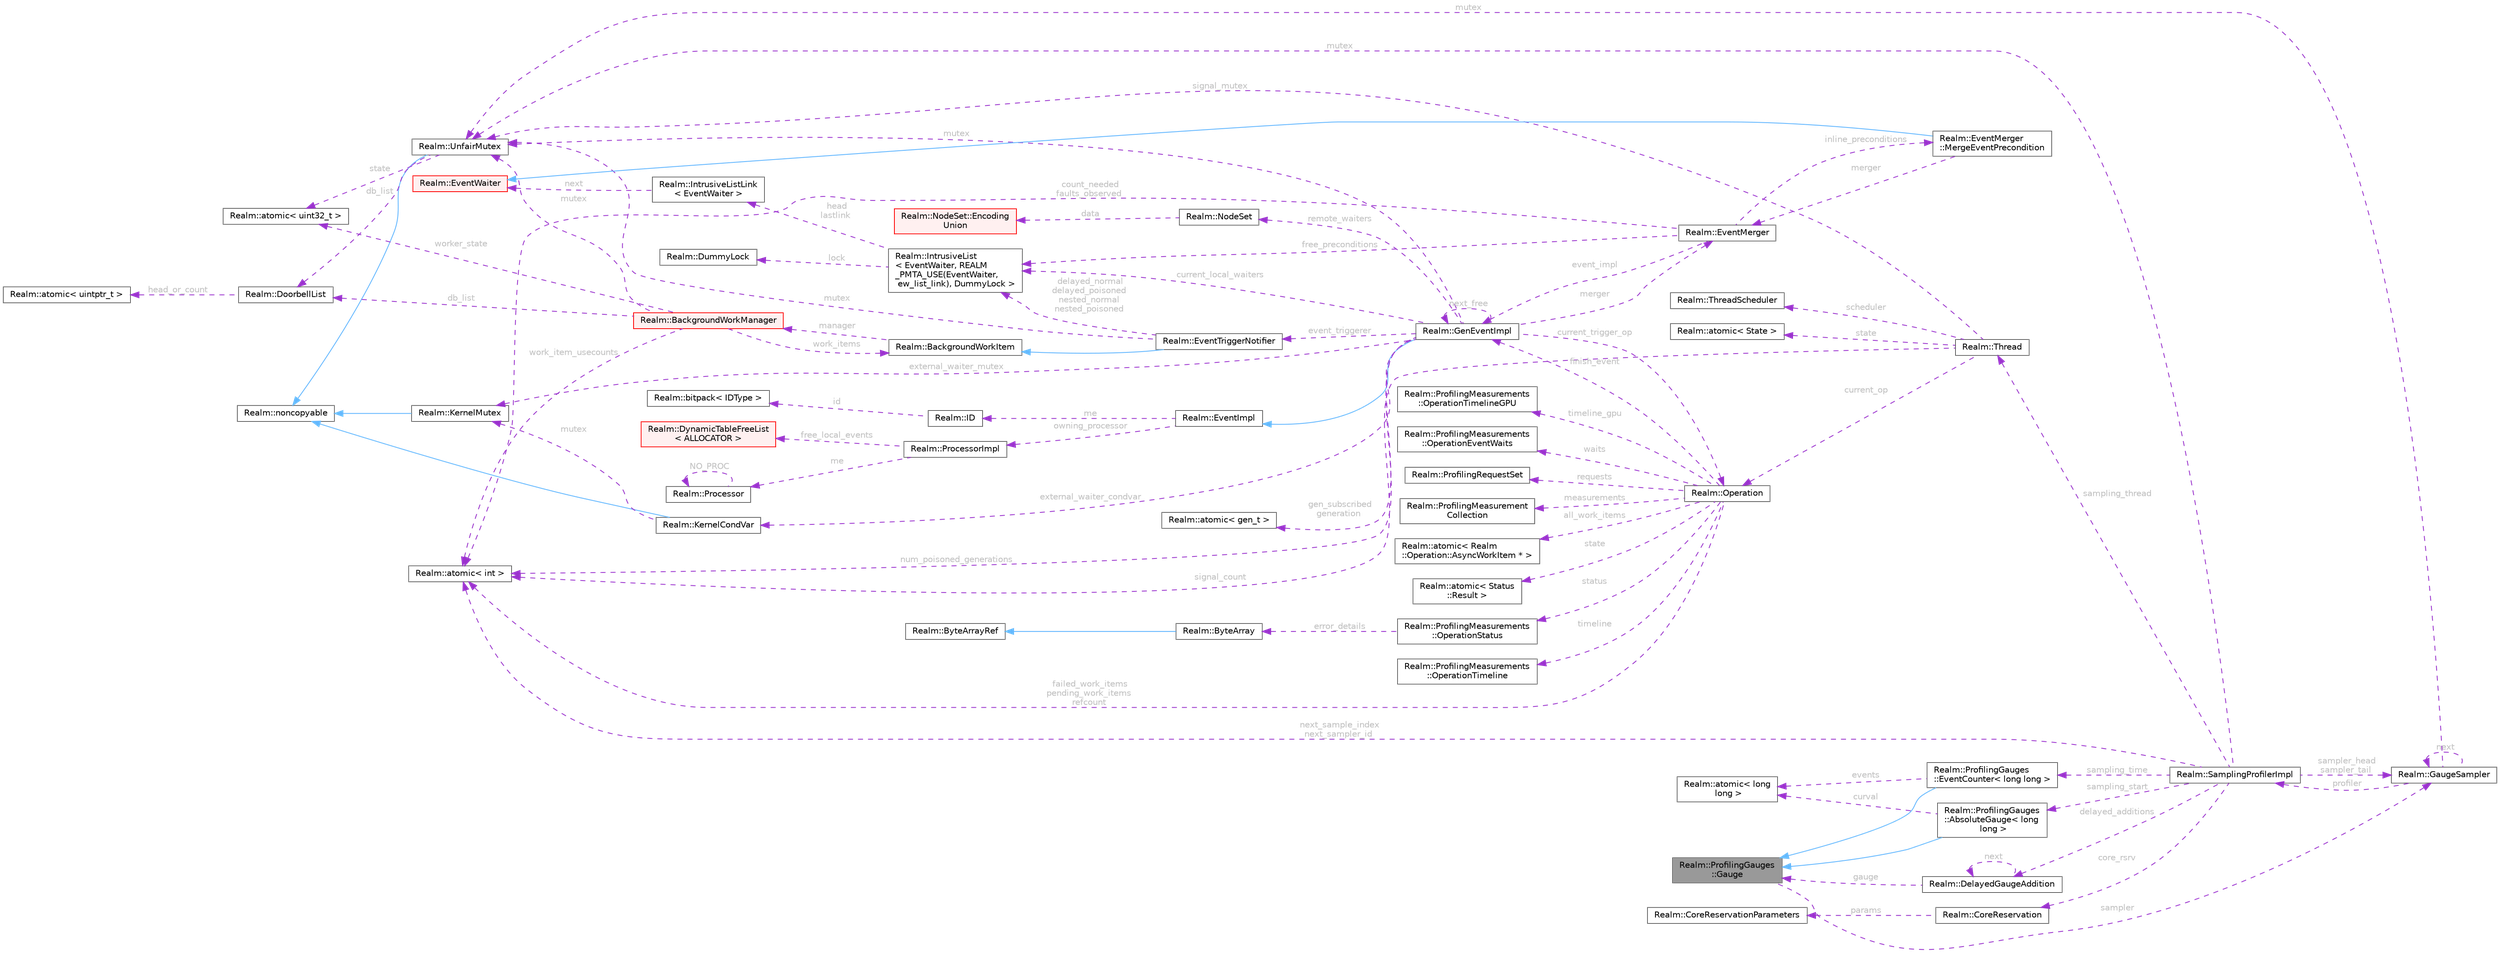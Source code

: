 digraph "Realm::ProfilingGauges::Gauge"
{
 // LATEX_PDF_SIZE
  bgcolor="transparent";
  edge [fontname=Helvetica,fontsize=10,labelfontname=Helvetica,labelfontsize=10];
  node [fontname=Helvetica,fontsize=10,shape=box,height=0.2,width=0.4];
  rankdir="LR";
  Node1 [id="Node000001",label="Realm::ProfilingGauges\l::Gauge",height=0.2,width=0.4,color="gray40", fillcolor="grey60", style="filled", fontcolor="black",tooltip=" "];
  Node2 -> Node1 [id="edge1_Node000001_Node000002",dir="back",color="darkorchid3",style="dashed",tooltip=" ",label=" sampler",fontcolor="grey" ];
  Node2 [id="Node000002",label="Realm::GaugeSampler",height=0.2,width=0.4,color="gray40", fillcolor="white", style="filled",URL="$classRealm_1_1GaugeSampler.html",tooltip=" "];
  Node3 -> Node2 [id="edge2_Node000002_Node000003",dir="back",color="darkorchid3",style="dashed",tooltip=" ",label=" profiler",fontcolor="grey" ];
  Node3 [id="Node000003",label="Realm::SamplingProfilerImpl",height=0.2,width=0.4,color="gray40", fillcolor="white", style="filled",URL="$classRealm_1_1SamplingProfilerImpl.html",tooltip=" "];
  Node4 -> Node3 [id="edge3_Node000003_Node000004",dir="back",color="darkorchid3",style="dashed",tooltip=" ",label=" mutex",fontcolor="grey" ];
  Node4 [id="Node000004",label="Realm::UnfairMutex",height=0.2,width=0.4,color="gray40", fillcolor="white", style="filled",URL="$classRealm_1_1UnfairMutex.html",tooltip=" "];
  Node5 -> Node4 [id="edge4_Node000004_Node000005",dir="back",color="steelblue1",style="solid",tooltip=" "];
  Node5 [id="Node000005",label="Realm::noncopyable",height=0.2,width=0.4,color="gray40", fillcolor="white", style="filled",URL="$classRealm_1_1noncopyable.html",tooltip=" "];
  Node6 -> Node4 [id="edge5_Node000004_Node000006",dir="back",color="darkorchid3",style="dashed",tooltip=" ",label=" state",fontcolor="grey" ];
  Node6 [id="Node000006",label="Realm::atomic\< uint32_t \>",height=0.2,width=0.4,color="gray40", fillcolor="white", style="filled",URL="$classRealm_1_1atomic.html",tooltip=" "];
  Node7 -> Node4 [id="edge6_Node000004_Node000007",dir="back",color="darkorchid3",style="dashed",tooltip=" ",label=" db_list",fontcolor="grey" ];
  Node7 [id="Node000007",label="Realm::DoorbellList",height=0.2,width=0.4,color="gray40", fillcolor="white", style="filled",URL="$classRealm_1_1DoorbellList.html",tooltip=" "];
  Node8 -> Node7 [id="edge7_Node000007_Node000008",dir="back",color="darkorchid3",style="dashed",tooltip=" ",label=" head_or_count",fontcolor="grey" ];
  Node8 [id="Node000008",label="Realm::atomic\< uintptr_t \>",height=0.2,width=0.4,color="gray40", fillcolor="white", style="filled",URL="$classRealm_1_1atomic.html",tooltip=" "];
  Node9 -> Node3 [id="edge8_Node000003_Node000009",dir="back",color="darkorchid3",style="dashed",tooltip=" ",label=" next_sample_index\nnext_sampler_id",fontcolor="grey" ];
  Node9 [id="Node000009",label="Realm::atomic\< int \>",height=0.2,width=0.4,color="gray40", fillcolor="white", style="filled",URL="$classRealm_1_1atomic.html",tooltip=" "];
  Node2 -> Node3 [id="edge9_Node000003_Node000002",dir="back",color="darkorchid3",style="dashed",tooltip=" ",label=" sampler_head\nsampler_tail",fontcolor="grey" ];
  Node10 -> Node3 [id="edge10_Node000003_Node000010",dir="back",color="darkorchid3",style="dashed",tooltip=" ",label=" delayed_additions",fontcolor="grey" ];
  Node10 [id="Node000010",label="Realm::DelayedGaugeAddition",height=0.2,width=0.4,color="gray40", fillcolor="white", style="filled",URL="$classRealm_1_1DelayedGaugeAddition.html",tooltip=" "];
  Node1 -> Node10 [id="edge11_Node000010_Node000001",dir="back",color="darkorchid3",style="dashed",tooltip=" ",label=" gauge",fontcolor="grey" ];
  Node10 -> Node10 [id="edge12_Node000010_Node000010",dir="back",color="darkorchid3",style="dashed",tooltip=" ",label=" next",fontcolor="grey" ];
  Node11 -> Node3 [id="edge13_Node000003_Node000011",dir="back",color="darkorchid3",style="dashed",tooltip=" ",label=" core_rsrv",fontcolor="grey" ];
  Node11 [id="Node000011",label="Realm::CoreReservation",height=0.2,width=0.4,color="gray40", fillcolor="white", style="filled",URL="$classRealm_1_1CoreReservation.html",tooltip=" "];
  Node12 -> Node11 [id="edge14_Node000011_Node000012",dir="back",color="darkorchid3",style="dashed",tooltip=" ",label=" params",fontcolor="grey" ];
  Node12 [id="Node000012",label="Realm::CoreReservationParameters",height=0.2,width=0.4,color="gray40", fillcolor="white", style="filled",URL="$classRealm_1_1CoreReservationParameters.html",tooltip=" "];
  Node13 -> Node3 [id="edge15_Node000003_Node000013",dir="back",color="darkorchid3",style="dashed",tooltip=" ",label=" sampling_thread",fontcolor="grey" ];
  Node13 [id="Node000013",label="Realm::Thread",height=0.2,width=0.4,color="gray40", fillcolor="white", style="filled",URL="$classRealm_1_1Thread.html",tooltip=" "];
  Node14 -> Node13 [id="edge16_Node000013_Node000014",dir="back",color="darkorchid3",style="dashed",tooltip=" ",label=" state",fontcolor="grey" ];
  Node14 [id="Node000014",label="Realm::atomic\< State \>",height=0.2,width=0.4,color="gray40", fillcolor="white", style="filled",URL="$classRealm_1_1atomic.html",tooltip=" "];
  Node15 -> Node13 [id="edge17_Node000013_Node000015",dir="back",color="darkorchid3",style="dashed",tooltip=" ",label=" scheduler",fontcolor="grey" ];
  Node15 [id="Node000015",label="Realm::ThreadScheduler",height=0.2,width=0.4,color="gray40", fillcolor="white", style="filled",URL="$classRealm_1_1ThreadScheduler.html",tooltip=" "];
  Node16 -> Node13 [id="edge18_Node000013_Node000016",dir="back",color="darkorchid3",style="dashed",tooltip=" ",label=" current_op",fontcolor="grey" ];
  Node16 [id="Node000016",label="Realm::Operation",height=0.2,width=0.4,color="gray40", fillcolor="white", style="filled",URL="$classRealm_1_1Operation.html",tooltip=" "];
  Node17 -> Node16 [id="edge19_Node000016_Node000017",dir="back",color="darkorchid3",style="dashed",tooltip=" ",label=" finish_event",fontcolor="grey" ];
  Node17 [id="Node000017",label="Realm::GenEventImpl",height=0.2,width=0.4,color="gray40", fillcolor="white", style="filled",URL="$classRealm_1_1GenEventImpl.html",tooltip=" "];
  Node18 -> Node17 [id="edge20_Node000017_Node000018",dir="back",color="steelblue1",style="solid",tooltip=" "];
  Node18 [id="Node000018",label="Realm::EventImpl",height=0.2,width=0.4,color="gray40", fillcolor="white", style="filled",URL="$classRealm_1_1EventImpl.html",tooltip=" "];
  Node19 -> Node18 [id="edge21_Node000018_Node000019",dir="back",color="darkorchid3",style="dashed",tooltip=" ",label=" me",fontcolor="grey" ];
  Node19 [id="Node000019",label="Realm::ID",height=0.2,width=0.4,color="gray40", fillcolor="white", style="filled",URL="$classRealm_1_1ID.html",tooltip=" "];
  Node20 -> Node19 [id="edge22_Node000019_Node000020",dir="back",color="darkorchid3",style="dashed",tooltip=" ",label=" id",fontcolor="grey" ];
  Node20 [id="Node000020",label="Realm::bitpack\< IDType \>",height=0.2,width=0.4,color="gray40", fillcolor="white", style="filled",URL="$classRealm_1_1bitpack.html",tooltip=" "];
  Node21 -> Node18 [id="edge23_Node000018_Node000021",dir="back",color="darkorchid3",style="dashed",tooltip=" ",label=" owning_processor",fontcolor="grey" ];
  Node21 [id="Node000021",label="Realm::ProcessorImpl",height=0.2,width=0.4,color="gray40", fillcolor="white", style="filled",URL="$classRealm_1_1ProcessorImpl.html",tooltip=" "];
  Node22 -> Node21 [id="edge24_Node000021_Node000022",dir="back",color="darkorchid3",style="dashed",tooltip=" ",label=" free_local_events",fontcolor="grey" ];
  Node22 [id="Node000022",label="Realm::DynamicTableFreeList\l\< ALLOCATOR \>",height=0.2,width=0.4,color="red", fillcolor="#FFF0F0", style="filled",URL="$classRealm_1_1DynamicTableFreeList.html",tooltip=" "];
  Node24 -> Node21 [id="edge25_Node000021_Node000024",dir="back",color="darkorchid3",style="dashed",tooltip=" ",label=" me",fontcolor="grey" ];
  Node24 [id="Node000024",label="Realm::Processor",height=0.2,width=0.4,color="gray40", fillcolor="white", style="filled",URL="$classRealm_1_1Processor.html",tooltip=" "];
  Node24 -> Node24 [id="edge26_Node000024_Node000024",dir="back",color="darkorchid3",style="dashed",tooltip=" ",label=" NO_PROC",fontcolor="grey" ];
  Node25 -> Node17 [id="edge27_Node000017_Node000025",dir="back",color="darkorchid3",style="dashed",tooltip=" ",label=" gen_subscribed\ngeneration",fontcolor="grey" ];
  Node25 [id="Node000025",label="Realm::atomic\< gen_t \>",height=0.2,width=0.4,color="gray40", fillcolor="white", style="filled",URL="$classRealm_1_1atomic.html",tooltip=" "];
  Node9 -> Node17 [id="edge28_Node000017_Node000009",dir="back",color="darkorchid3",style="dashed",tooltip=" ",label=" num_poisoned_generations",fontcolor="grey" ];
  Node17 -> Node17 [id="edge29_Node000017_Node000017",dir="back",color="darkorchid3",style="dashed",tooltip=" ",label=" next_free",fontcolor="grey" ];
  Node26 -> Node17 [id="edge30_Node000017_Node000026",dir="back",color="darkorchid3",style="dashed",tooltip=" ",label=" merger",fontcolor="grey" ];
  Node26 [id="Node000026",label="Realm::EventMerger",height=0.2,width=0.4,color="gray40", fillcolor="white", style="filled",URL="$classRealm_1_1EventMerger.html",tooltip=" "];
  Node17 -> Node26 [id="edge31_Node000026_Node000017",dir="back",color="darkorchid3",style="dashed",tooltip=" ",label=" event_impl",fontcolor="grey" ];
  Node9 -> Node26 [id="edge32_Node000026_Node000009",dir="back",color="darkorchid3",style="dashed",tooltip=" ",label=" count_needed\nfaults_observed",fontcolor="grey" ];
  Node27 -> Node26 [id="edge33_Node000026_Node000027",dir="back",color="darkorchid3",style="dashed",tooltip=" ",label=" inline_preconditions",fontcolor="grey" ];
  Node27 [id="Node000027",label="Realm::EventMerger\l::MergeEventPrecondition",height=0.2,width=0.4,color="gray40", fillcolor="white", style="filled",URL="$classRealm_1_1EventMerger_1_1MergeEventPrecondition.html",tooltip=" "];
  Node28 -> Node27 [id="edge34_Node000027_Node000028",dir="back",color="steelblue1",style="solid",tooltip=" "];
  Node28 [id="Node000028",label="Realm::EventWaiter",height=0.2,width=0.4,color="red", fillcolor="#FFF0F0", style="filled",URL="$classRealm_1_1EventWaiter.html",tooltip=" "];
  Node26 -> Node27 [id="edge35_Node000027_Node000026",dir="back",color="darkorchid3",style="dashed",tooltip=" ",label=" merger",fontcolor="grey" ];
  Node30 -> Node26 [id="edge36_Node000026_Node000030",dir="back",color="darkorchid3",style="dashed",tooltip=" ",label=" free_preconditions",fontcolor="grey" ];
  Node30 [id="Node000030",label="Realm::IntrusiveList\l\< EventWaiter, REALM\l_PMTA_USE(EventWaiter,\l ew_list_link), DummyLock \>",height=0.2,width=0.4,color="gray40", fillcolor="white", style="filled",URL="$classRealm_1_1IntrusiveList.html",tooltip=" "];
  Node31 -> Node30 [id="edge37_Node000030_Node000031",dir="back",color="darkorchid3",style="dashed",tooltip=" ",label=" lock",fontcolor="grey" ];
  Node31 [id="Node000031",label="Realm::DummyLock",height=0.2,width=0.4,color="gray40", fillcolor="white", style="filled",URL="$classRealm_1_1DummyLock.html",tooltip=" "];
  Node32 -> Node30 [id="edge38_Node000030_Node000032",dir="back",color="darkorchid3",style="dashed",tooltip=" ",label=" head\nlastlink",fontcolor="grey" ];
  Node32 [id="Node000032",label="Realm::IntrusiveListLink\l\< EventWaiter \>",height=0.2,width=0.4,color="gray40", fillcolor="white", style="filled",URL="$structRealm_1_1IntrusiveListLink.html",tooltip=" "];
  Node28 -> Node32 [id="edge39_Node000032_Node000028",dir="back",color="darkorchid3",style="dashed",tooltip=" ",label=" next",fontcolor="grey" ];
  Node33 -> Node17 [id="edge40_Node000017_Node000033",dir="back",color="darkorchid3",style="dashed",tooltip=" ",label=" event_triggerer",fontcolor="grey" ];
  Node33 [id="Node000033",label="Realm::EventTriggerNotifier",height=0.2,width=0.4,color="gray40", fillcolor="white", style="filled",URL="$classRealm_1_1EventTriggerNotifier.html",tooltip=" "];
  Node34 -> Node33 [id="edge41_Node000033_Node000034",dir="back",color="steelblue1",style="solid",tooltip=" "];
  Node34 [id="Node000034",label="Realm::BackgroundWorkItem",height=0.2,width=0.4,color="gray40", fillcolor="white", style="filled",URL="$classRealm_1_1BackgroundWorkItem.html",tooltip=" "];
  Node35 -> Node34 [id="edge42_Node000034_Node000035",dir="back",color="darkorchid3",style="dashed",tooltip=" ",label=" manager",fontcolor="grey" ];
  Node35 [id="Node000035",label="Realm::BackgroundWorkManager",height=0.2,width=0.4,color="red", fillcolor="#FFF0F0", style="filled",URL="$classRealm_1_1BackgroundWorkManager.html",tooltip=" "];
  Node4 -> Node35 [id="edge43_Node000035_Node000004",dir="back",color="darkorchid3",style="dashed",tooltip=" ",label=" mutex",fontcolor="grey" ];
  Node9 -> Node35 [id="edge44_Node000035_Node000009",dir="back",color="darkorchid3",style="dashed",tooltip=" ",label=" work_item_usecounts",fontcolor="grey" ];
  Node34 -> Node35 [id="edge45_Node000035_Node000034",dir="back",color="darkorchid3",style="dashed",tooltip=" ",label=" work_items",fontcolor="grey" ];
  Node6 -> Node35 [id="edge46_Node000035_Node000006",dir="back",color="darkorchid3",style="dashed",tooltip=" ",label=" worker_state",fontcolor="grey" ];
  Node7 -> Node35 [id="edge47_Node000035_Node000007",dir="back",color="darkorchid3",style="dashed",tooltip=" ",label=" db_list",fontcolor="grey" ];
  Node4 -> Node33 [id="edge48_Node000033_Node000004",dir="back",color="darkorchid3",style="dashed",tooltip=" ",label=" mutex",fontcolor="grey" ];
  Node30 -> Node33 [id="edge49_Node000033_Node000030",dir="back",color="darkorchid3",style="dashed",tooltip=" ",label=" delayed_normal\ndelayed_poisoned\nnested_normal\nnested_poisoned",fontcolor="grey" ];
  Node4 -> Node17 [id="edge50_Node000017_Node000004",dir="back",color="darkorchid3",style="dashed",tooltip=" ",label=" mutex",fontcolor="grey" ];
  Node16 -> Node17 [id="edge51_Node000017_Node000016",dir="back",color="darkorchid3",style="dashed",tooltip=" ",label=" current_trigger_op",fontcolor="grey" ];
  Node30 -> Node17 [id="edge52_Node000017_Node000030",dir="back",color="darkorchid3",style="dashed",tooltip=" ",label=" current_local_waiters",fontcolor="grey" ];
  Node41 -> Node17 [id="edge53_Node000017_Node000041",dir="back",color="darkorchid3",style="dashed",tooltip=" ",label=" external_waiter_mutex",fontcolor="grey" ];
  Node41 [id="Node000041",label="Realm::KernelMutex",height=0.2,width=0.4,color="gray40", fillcolor="white", style="filled",URL="$classRealm_1_1KernelMutex.html",tooltip=" "];
  Node5 -> Node41 [id="edge54_Node000041_Node000005",dir="back",color="steelblue1",style="solid",tooltip=" "];
  Node42 -> Node17 [id="edge55_Node000017_Node000042",dir="back",color="darkorchid3",style="dashed",tooltip=" ",label=" external_waiter_condvar",fontcolor="grey" ];
  Node42 [id="Node000042",label="Realm::KernelCondVar",height=0.2,width=0.4,color="gray40", fillcolor="white", style="filled",URL="$classRealm_1_1KernelCondVar.html",tooltip=" "];
  Node5 -> Node42 [id="edge56_Node000042_Node000005",dir="back",color="steelblue1",style="solid",tooltip=" "];
  Node41 -> Node42 [id="edge57_Node000042_Node000041",dir="back",color="darkorchid3",style="dashed",tooltip=" ",label=" mutex",fontcolor="grey" ];
  Node43 -> Node17 [id="edge58_Node000017_Node000043",dir="back",color="darkorchid3",style="dashed",tooltip=" ",label=" remote_waiters",fontcolor="grey" ];
  Node43 [id="Node000043",label="Realm::NodeSet",height=0.2,width=0.4,color="gray40", fillcolor="white", style="filled",URL="$classRealm_1_1NodeSet.html",tooltip=" "];
  Node44 -> Node43 [id="edge59_Node000043_Node000044",dir="back",color="darkorchid3",style="dashed",tooltip=" ",label=" data",fontcolor="grey" ];
  Node44 [id="Node000044",label="Realm::NodeSet::Encoding\lUnion",height=0.2,width=0.4,color="red", fillcolor="#FFF0F0", style="filled",URL="$unionRealm_1_1NodeSet_1_1EncodingUnion.html",tooltip=" "];
  Node9 -> Node16 [id="edge60_Node000016_Node000009",dir="back",color="darkorchid3",style="dashed",tooltip=" ",label=" failed_work_items\npending_work_items\nrefcount",fontcolor="grey" ];
  Node46 -> Node16 [id="edge61_Node000016_Node000046",dir="back",color="darkorchid3",style="dashed",tooltip=" ",label=" state",fontcolor="grey" ];
  Node46 [id="Node000046",label="Realm::atomic\< Status\l::Result \>",height=0.2,width=0.4,color="gray40", fillcolor="white", style="filled",URL="$classRealm_1_1atomic.html",tooltip=" "];
  Node47 -> Node16 [id="edge62_Node000016_Node000047",dir="back",color="darkorchid3",style="dashed",tooltip=" ",label=" status",fontcolor="grey" ];
  Node47 [id="Node000047",label="Realm::ProfilingMeasurements\l::OperationStatus",height=0.2,width=0.4,color="gray40", fillcolor="white", style="filled",URL="$structRealm_1_1ProfilingMeasurements_1_1OperationStatus.html",tooltip=" "];
  Node48 -> Node47 [id="edge63_Node000047_Node000048",dir="back",color="darkorchid3",style="dashed",tooltip=" ",label=" error_details",fontcolor="grey" ];
  Node48 [id="Node000048",label="Realm::ByteArray",height=0.2,width=0.4,color="gray40", fillcolor="white", style="filled",URL="$classRealm_1_1ByteArray.html",tooltip=" "];
  Node49 -> Node48 [id="edge64_Node000048_Node000049",dir="back",color="steelblue1",style="solid",tooltip=" "];
  Node49 [id="Node000049",label="Realm::ByteArrayRef",height=0.2,width=0.4,color="gray40", fillcolor="white", style="filled",URL="$classRealm_1_1ByteArrayRef.html",tooltip=" "];
  Node50 -> Node16 [id="edge65_Node000016_Node000050",dir="back",color="darkorchid3",style="dashed",tooltip=" ",label=" timeline",fontcolor="grey" ];
  Node50 [id="Node000050",label="Realm::ProfilingMeasurements\l::OperationTimeline",height=0.2,width=0.4,color="gray40", fillcolor="white", style="filled",URL="$structRealm_1_1ProfilingMeasurements_1_1OperationTimeline.html",tooltip=" "];
  Node51 -> Node16 [id="edge66_Node000016_Node000051",dir="back",color="darkorchid3",style="dashed",tooltip=" ",label=" timeline_gpu",fontcolor="grey" ];
  Node51 [id="Node000051",label="Realm::ProfilingMeasurements\l::OperationTimelineGPU",height=0.2,width=0.4,color="gray40", fillcolor="white", style="filled",URL="$structRealm_1_1ProfilingMeasurements_1_1OperationTimelineGPU.html",tooltip=" "];
  Node52 -> Node16 [id="edge67_Node000016_Node000052",dir="back",color="darkorchid3",style="dashed",tooltip=" ",label=" waits",fontcolor="grey" ];
  Node52 [id="Node000052",label="Realm::ProfilingMeasurements\l::OperationEventWaits",height=0.2,width=0.4,color="gray40", fillcolor="white", style="filled",URL="$structRealm_1_1ProfilingMeasurements_1_1OperationEventWaits.html",tooltip=" "];
  Node53 -> Node16 [id="edge68_Node000016_Node000053",dir="back",color="darkorchid3",style="dashed",tooltip=" ",label=" requests",fontcolor="grey" ];
  Node53 [id="Node000053",label="Realm::ProfilingRequestSet",height=0.2,width=0.4,color="gray40", fillcolor="white", style="filled",URL="$classRealm_1_1ProfilingRequestSet.html",tooltip=" "];
  Node54 -> Node16 [id="edge69_Node000016_Node000054",dir="back",color="darkorchid3",style="dashed",tooltip=" ",label=" measurements",fontcolor="grey" ];
  Node54 [id="Node000054",label="Realm::ProfilingMeasurement\lCollection",height=0.2,width=0.4,color="gray40", fillcolor="white", style="filled",URL="$classRealm_1_1ProfilingMeasurementCollection.html",tooltip=" "];
  Node55 -> Node16 [id="edge70_Node000016_Node000055",dir="back",color="darkorchid3",style="dashed",tooltip=" ",label=" all_work_items",fontcolor="grey" ];
  Node55 [id="Node000055",label="Realm::atomic\< Realm\l::Operation::AsyncWorkItem * \>",height=0.2,width=0.4,color="gray40", fillcolor="white", style="filled",URL="$classRealm_1_1atomic.html",tooltip=" "];
  Node9 -> Node13 [id="edge71_Node000013_Node000009",dir="back",color="darkorchid3",style="dashed",tooltip=" ",label=" signal_count",fontcolor="grey" ];
  Node4 -> Node13 [id="edge72_Node000013_Node000004",dir="back",color="darkorchid3",style="dashed",tooltip=" ",label=" signal_mutex",fontcolor="grey" ];
  Node56 -> Node3 [id="edge73_Node000003_Node000056",dir="back",color="darkorchid3",style="dashed",tooltip=" ",label=" sampling_start",fontcolor="grey" ];
  Node56 [id="Node000056",label="Realm::ProfilingGauges\l::AbsoluteGauge\< long\l long \>",height=0.2,width=0.4,color="gray40", fillcolor="white", style="filled",URL="$classRealm_1_1ProfilingGauges_1_1AbsoluteGauge.html",tooltip=" "];
  Node1 -> Node56 [id="edge74_Node000056_Node000001",dir="back",color="steelblue1",style="solid",tooltip=" "];
  Node57 -> Node56 [id="edge75_Node000056_Node000057",dir="back",color="darkorchid3",style="dashed",tooltip=" ",label=" curval",fontcolor="grey" ];
  Node57 [id="Node000057",label="Realm::atomic\< long\l long \>",height=0.2,width=0.4,color="gray40", fillcolor="white", style="filled",URL="$classRealm_1_1atomic.html",tooltip=" "];
  Node58 -> Node3 [id="edge76_Node000003_Node000058",dir="back",color="darkorchid3",style="dashed",tooltip=" ",label=" sampling_time",fontcolor="grey" ];
  Node58 [id="Node000058",label="Realm::ProfilingGauges\l::EventCounter\< long long \>",height=0.2,width=0.4,color="gray40", fillcolor="white", style="filled",URL="$classRealm_1_1ProfilingGauges_1_1EventCounter.html",tooltip=" "];
  Node1 -> Node58 [id="edge77_Node000058_Node000001",dir="back",color="steelblue1",style="solid",tooltip=" "];
  Node57 -> Node58 [id="edge78_Node000058_Node000057",dir="back",color="darkorchid3",style="dashed",tooltip=" ",label=" events",fontcolor="grey" ];
  Node4 -> Node2 [id="edge79_Node000002_Node000004",dir="back",color="darkorchid3",style="dashed",tooltip=" ",label=" mutex",fontcolor="grey" ];
  Node2 -> Node2 [id="edge80_Node000002_Node000002",dir="back",color="darkorchid3",style="dashed",tooltip=" ",label=" next",fontcolor="grey" ];
}
